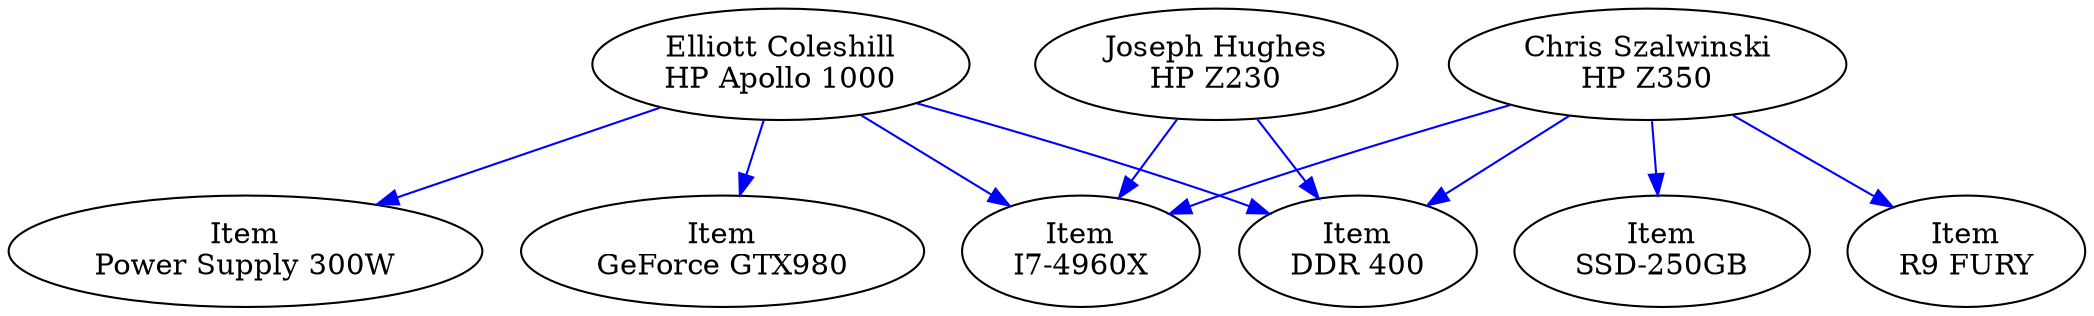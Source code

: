digraph orderGraph {
"Joseph Hughes
HP Z230"->"Item
I7-4960X"[color=blue];
"Joseph Hughes
HP Z230"->"Item
DDR 400"[color=blue];
"Chris Szalwinski
HP Z350"->"Item
I7-4960X"[color=blue];
"Chris Szalwinski
HP Z350"->"Item
DDR 400"[color=blue];
"Chris Szalwinski
HP Z350"->"Item
SSD-250GB"[color=blue];
"Chris Szalwinski
HP Z350"->"Item
R9 FURY"[color=blue];
"Elliott Coleshill
HP Apollo 1000"->"Item
I7-4960X"[color=blue];
"Elliott Coleshill
HP Apollo 1000"->"Item
DDR 400"[color=blue];
"Elliott Coleshill
HP Apollo 1000"->"Item
Power Supply 300W"[color=blue];
"Elliott Coleshill
HP Apollo 1000"->"Item
GeForce GTX980"[color=blue];
}
